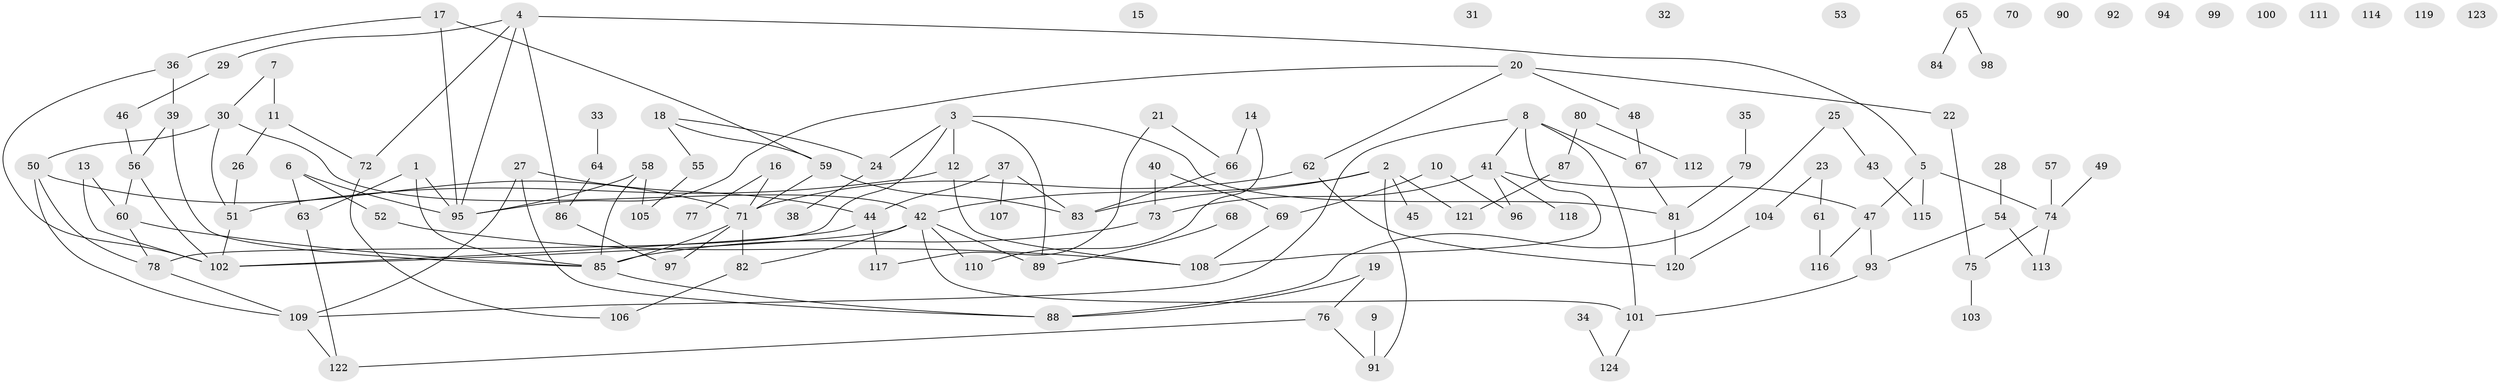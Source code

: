 // coarse degree distribution, {5: 0.10638297872340426, 2: 0.3617021276595745, 7: 0.06382978723404255, 4: 0.1702127659574468, 1: 0.1276595744680851, 6: 0.0425531914893617, 3: 0.0851063829787234, 11: 0.02127659574468085, 9: 0.02127659574468085}
// Generated by graph-tools (version 1.1) at 2025/35/03/04/25 23:35:49]
// undirected, 124 vertices, 154 edges
graph export_dot {
  node [color=gray90,style=filled];
  1;
  2;
  3;
  4;
  5;
  6;
  7;
  8;
  9;
  10;
  11;
  12;
  13;
  14;
  15;
  16;
  17;
  18;
  19;
  20;
  21;
  22;
  23;
  24;
  25;
  26;
  27;
  28;
  29;
  30;
  31;
  32;
  33;
  34;
  35;
  36;
  37;
  38;
  39;
  40;
  41;
  42;
  43;
  44;
  45;
  46;
  47;
  48;
  49;
  50;
  51;
  52;
  53;
  54;
  55;
  56;
  57;
  58;
  59;
  60;
  61;
  62;
  63;
  64;
  65;
  66;
  67;
  68;
  69;
  70;
  71;
  72;
  73;
  74;
  75;
  76;
  77;
  78;
  79;
  80;
  81;
  82;
  83;
  84;
  85;
  86;
  87;
  88;
  89;
  90;
  91;
  92;
  93;
  94;
  95;
  96;
  97;
  98;
  99;
  100;
  101;
  102;
  103;
  104;
  105;
  106;
  107;
  108;
  109;
  110;
  111;
  112;
  113;
  114;
  115;
  116;
  117;
  118;
  119;
  120;
  121;
  122;
  123;
  124;
  1 -- 63;
  1 -- 85;
  1 -- 95;
  2 -- 42;
  2 -- 45;
  2 -- 83;
  2 -- 91;
  2 -- 121;
  3 -- 12;
  3 -- 24;
  3 -- 78;
  3 -- 81;
  3 -- 89;
  4 -- 5;
  4 -- 29;
  4 -- 72;
  4 -- 86;
  4 -- 95;
  5 -- 47;
  5 -- 74;
  5 -- 115;
  6 -- 52;
  6 -- 63;
  6 -- 95;
  7 -- 11;
  7 -- 30;
  8 -- 41;
  8 -- 67;
  8 -- 101;
  8 -- 108;
  8 -- 109;
  9 -- 91;
  10 -- 69;
  10 -- 96;
  11 -- 26;
  11 -- 72;
  12 -- 51;
  12 -- 108;
  13 -- 60;
  13 -- 102;
  14 -- 66;
  14 -- 110;
  16 -- 71;
  16 -- 77;
  17 -- 36;
  17 -- 59;
  17 -- 95;
  18 -- 24;
  18 -- 55;
  18 -- 59;
  19 -- 76;
  19 -- 88;
  20 -- 22;
  20 -- 48;
  20 -- 62;
  20 -- 95;
  21 -- 66;
  21 -- 117;
  22 -- 75;
  23 -- 61;
  23 -- 104;
  24 -- 38;
  25 -- 43;
  25 -- 88;
  26 -- 51;
  27 -- 44;
  27 -- 88;
  27 -- 109;
  28 -- 54;
  29 -- 46;
  30 -- 42;
  30 -- 50;
  30 -- 51;
  33 -- 64;
  34 -- 124;
  35 -- 79;
  36 -- 39;
  36 -- 102;
  37 -- 44;
  37 -- 83;
  37 -- 107;
  39 -- 56;
  39 -- 85;
  40 -- 69;
  40 -- 73;
  41 -- 47;
  41 -- 73;
  41 -- 96;
  41 -- 118;
  42 -- 82;
  42 -- 89;
  42 -- 101;
  42 -- 102;
  42 -- 110;
  43 -- 115;
  44 -- 102;
  44 -- 117;
  46 -- 56;
  47 -- 93;
  47 -- 116;
  48 -- 67;
  49 -- 74;
  50 -- 71;
  50 -- 78;
  50 -- 109;
  51 -- 102;
  52 -- 108;
  54 -- 93;
  54 -- 113;
  55 -- 105;
  56 -- 60;
  56 -- 102;
  57 -- 74;
  58 -- 85;
  58 -- 95;
  58 -- 105;
  59 -- 71;
  59 -- 83;
  60 -- 78;
  60 -- 85;
  61 -- 116;
  62 -- 71;
  62 -- 120;
  63 -- 122;
  64 -- 86;
  65 -- 84;
  65 -- 98;
  66 -- 83;
  67 -- 81;
  68 -- 89;
  69 -- 108;
  71 -- 82;
  71 -- 85;
  71 -- 97;
  72 -- 106;
  73 -- 85;
  74 -- 75;
  74 -- 113;
  75 -- 103;
  76 -- 91;
  76 -- 122;
  78 -- 109;
  79 -- 81;
  80 -- 87;
  80 -- 112;
  81 -- 120;
  82 -- 106;
  85 -- 88;
  86 -- 97;
  87 -- 121;
  93 -- 101;
  101 -- 124;
  104 -- 120;
  109 -- 122;
}
